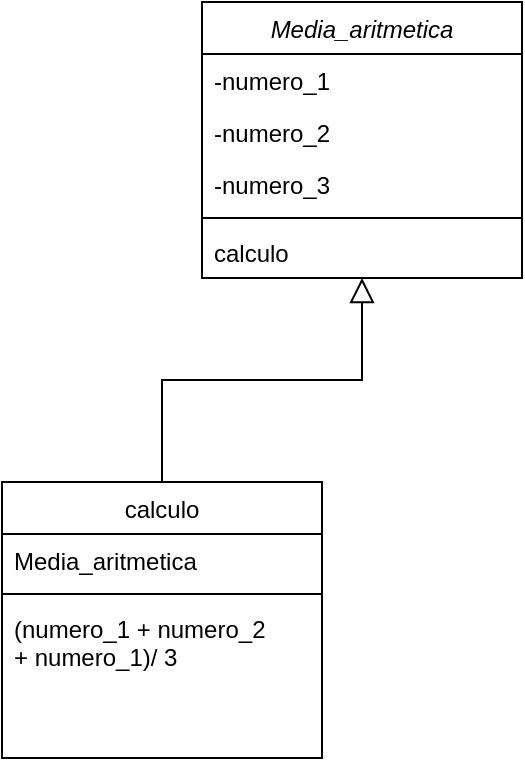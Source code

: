 <mxfile version="16.5.5" type="github" pages="2">
  <diagram id="C5RBs43oDa-KdzZeNtuy" name=".1">
    <mxGraphModel dx="741" dy="430" grid="1" gridSize="10" guides="1" tooltips="1" connect="1" arrows="1" fold="1" page="1" pageScale="1" pageWidth="827" pageHeight="1169" math="0" shadow="0">
      <root>
        <mxCell id="WIyWlLk6GJQsqaUBKTNV-0" />
        <mxCell id="WIyWlLk6GJQsqaUBKTNV-1" parent="WIyWlLk6GJQsqaUBKTNV-0" />
        <mxCell id="zkfFHV4jXpPFQw0GAbJ--0" value="Media_aritmetica" style="swimlane;fontStyle=2;align=center;verticalAlign=top;childLayout=stackLayout;horizontal=1;startSize=26;horizontalStack=0;resizeParent=1;resizeLast=0;collapsible=1;marginBottom=0;rounded=0;shadow=0;strokeWidth=1;" parent="WIyWlLk6GJQsqaUBKTNV-1" vertex="1">
          <mxGeometry x="220" y="120" width="160" height="138" as="geometry">
            <mxRectangle x="230" y="140" width="160" height="26" as="alternateBounds" />
          </mxGeometry>
        </mxCell>
        <mxCell id="zkfFHV4jXpPFQw0GAbJ--1" value="-numero_1" style="text;align=left;verticalAlign=top;spacingLeft=4;spacingRight=4;overflow=hidden;rotatable=0;points=[[0,0.5],[1,0.5]];portConstraint=eastwest;" parent="zkfFHV4jXpPFQw0GAbJ--0" vertex="1">
          <mxGeometry y="26" width="160" height="26" as="geometry" />
        </mxCell>
        <mxCell id="zkfFHV4jXpPFQw0GAbJ--2" value="-numero_2" style="text;align=left;verticalAlign=top;spacingLeft=4;spacingRight=4;overflow=hidden;rotatable=0;points=[[0,0.5],[1,0.5]];portConstraint=eastwest;rounded=0;shadow=0;html=0;" parent="zkfFHV4jXpPFQw0GAbJ--0" vertex="1">
          <mxGeometry y="52" width="160" height="26" as="geometry" />
        </mxCell>
        <mxCell id="zkfFHV4jXpPFQw0GAbJ--3" value="-numero_3" style="text;align=left;verticalAlign=top;spacingLeft=4;spacingRight=4;overflow=hidden;rotatable=0;points=[[0,0.5],[1,0.5]];portConstraint=eastwest;rounded=0;shadow=0;html=0;" parent="zkfFHV4jXpPFQw0GAbJ--0" vertex="1">
          <mxGeometry y="78" width="160" height="26" as="geometry" />
        </mxCell>
        <mxCell id="zkfFHV4jXpPFQw0GAbJ--4" value="" style="line;html=1;strokeWidth=1;align=left;verticalAlign=middle;spacingTop=-1;spacingLeft=3;spacingRight=3;rotatable=0;labelPosition=right;points=[];portConstraint=eastwest;" parent="zkfFHV4jXpPFQw0GAbJ--0" vertex="1">
          <mxGeometry y="104" width="160" height="8" as="geometry" />
        </mxCell>
        <mxCell id="zkfFHV4jXpPFQw0GAbJ--5" value="calculo" style="text;align=left;verticalAlign=top;spacingLeft=4;spacingRight=4;overflow=hidden;rotatable=0;points=[[0,0.5],[1,0.5]];portConstraint=eastwest;" parent="zkfFHV4jXpPFQw0GAbJ--0" vertex="1">
          <mxGeometry y="112" width="160" height="26" as="geometry" />
        </mxCell>
        <mxCell id="zkfFHV4jXpPFQw0GAbJ--6" value="calculo" style="swimlane;fontStyle=0;align=center;verticalAlign=top;childLayout=stackLayout;horizontal=1;startSize=26;horizontalStack=0;resizeParent=1;resizeLast=0;collapsible=1;marginBottom=0;rounded=0;shadow=0;strokeWidth=1;" parent="WIyWlLk6GJQsqaUBKTNV-1" vertex="1">
          <mxGeometry x="120" y="360" width="160" height="138" as="geometry">
            <mxRectangle x="130" y="380" width="160" height="26" as="alternateBounds" />
          </mxGeometry>
        </mxCell>
        <mxCell id="zkfFHV4jXpPFQw0GAbJ--7" value="Media_aritmetica" style="text;align=left;verticalAlign=top;spacingLeft=4;spacingRight=4;overflow=hidden;rotatable=0;points=[[0,0.5],[1,0.5]];portConstraint=eastwest;" parent="zkfFHV4jXpPFQw0GAbJ--6" vertex="1">
          <mxGeometry y="26" width="160" height="26" as="geometry" />
        </mxCell>
        <mxCell id="zkfFHV4jXpPFQw0GAbJ--9" value="" style="line;html=1;strokeWidth=1;align=left;verticalAlign=middle;spacingTop=-1;spacingLeft=3;spacingRight=3;rotatable=0;labelPosition=right;points=[];portConstraint=eastwest;" parent="zkfFHV4jXpPFQw0GAbJ--6" vertex="1">
          <mxGeometry y="52" width="160" height="8" as="geometry" />
        </mxCell>
        <mxCell id="zkfFHV4jXpPFQw0GAbJ--10" value="(numero_1 + numero_2 &#xa;+ numero_1)/ 3" style="text;align=left;verticalAlign=top;spacingLeft=4;spacingRight=4;overflow=hidden;rotatable=0;points=[[0,0.5],[1,0.5]];portConstraint=eastwest;fontStyle=0" parent="zkfFHV4jXpPFQw0GAbJ--6" vertex="1">
          <mxGeometry y="60" width="160" height="60" as="geometry" />
        </mxCell>
        <mxCell id="zkfFHV4jXpPFQw0GAbJ--12" value="" style="endArrow=block;endSize=10;endFill=0;shadow=0;strokeWidth=1;rounded=0;edgeStyle=elbowEdgeStyle;elbow=vertical;" parent="WIyWlLk6GJQsqaUBKTNV-1" source="zkfFHV4jXpPFQw0GAbJ--6" target="zkfFHV4jXpPFQw0GAbJ--0" edge="1">
          <mxGeometry width="160" relative="1" as="geometry">
            <mxPoint x="200" y="203" as="sourcePoint" />
            <mxPoint x="200" y="203" as="targetPoint" />
          </mxGeometry>
        </mxCell>
      </root>
    </mxGraphModel>
  </diagram>
  <diagram id="d4hKztCt6PLHWVlzwRBX" name=".2">
    <mxGraphModel dx="741" dy="430" grid="1" gridSize="10" guides="1" tooltips="1" connect="1" arrows="1" fold="1" page="1" pageScale="1" pageWidth="827" pageHeight="1169" math="0" shadow="0">
      <root>
        <mxCell id="mV9UE2DLSKL5RIAJacG4-0" />
        <mxCell id="mV9UE2DLSKL5RIAJacG4-1" parent="mV9UE2DLSKL5RIAJacG4-0" />
        <mxCell id="VYXddcWdZI4rwUFH6M-A-4" value="Media_ponderada" style="swimlane;fontStyle=1;align=center;verticalAlign=top;childLayout=stackLayout;horizontal=1;startSize=26;horizontalStack=0;resizeParent=1;resizeParentMax=0;resizeLast=0;collapsible=1;marginBottom=0;" vertex="1" parent="mV9UE2DLSKL5RIAJacG4-1">
          <mxGeometry x="330" y="180" width="160" height="214" as="geometry" />
        </mxCell>
        <mxCell id="VYXddcWdZI4rwUFH6M-A-5" value="-numero_1&#xa;-numero_2&#xa;-numero_3&#xa;&#xa;-coeficiente_ponderacion1&#xa;-coeficiente_ponderacion2&#xa;&#xa;-coeficiente_ponderacion3&#xa;" style="text;strokeColor=none;fillColor=none;align=left;verticalAlign=top;spacingLeft=4;spacingRight=4;overflow=hidden;rotatable=0;points=[[0,0.5],[1,0.5]];portConstraint=eastwest;" vertex="1" parent="VYXddcWdZI4rwUFH6M-A-4">
          <mxGeometry y="26" width="160" height="134" as="geometry" />
        </mxCell>
        <mxCell id="VYXddcWdZI4rwUFH6M-A-6" value="" style="line;strokeWidth=1;fillColor=none;align=left;verticalAlign=middle;spacingTop=-1;spacingLeft=3;spacingRight=3;rotatable=0;labelPosition=right;points=[];portConstraint=eastwest;" vertex="1" parent="VYXddcWdZI4rwUFH6M-A-4">
          <mxGeometry y="160" width="160" height="8" as="geometry" />
        </mxCell>
        <mxCell id="VYXddcWdZI4rwUFH6M-A-7" value="Calcular" style="text;strokeColor=none;fillColor=none;align=left;verticalAlign=top;spacingLeft=4;spacingRight=4;overflow=hidden;rotatable=0;points=[[0,0.5],[1,0.5]];portConstraint=eastwest;" vertex="1" parent="VYXddcWdZI4rwUFH6M-A-4">
          <mxGeometry y="168" width="160" height="46" as="geometry" />
        </mxCell>
        <mxCell id="VYXddcWdZI4rwUFH6M-A-9" value="" style="endArrow=classic;html=1;rounded=0;" edge="1" parent="mV9UE2DLSKL5RIAJacG4-1">
          <mxGeometry width="50" height="50" relative="1" as="geometry">
            <mxPoint x="414" y="444" as="sourcePoint" />
            <mxPoint x="414" y="394" as="targetPoint" />
          </mxGeometry>
        </mxCell>
        <mxCell id="VYXddcWdZI4rwUFH6M-A-10" value="" style="endArrow=none;html=1;rounded=0;" edge="1" parent="mV9UE2DLSKL5RIAJacG4-1">
          <mxGeometry width="50" height="50" relative="1" as="geometry">
            <mxPoint x="320" y="444" as="sourcePoint" />
            <mxPoint x="414" y="444" as="targetPoint" />
          </mxGeometry>
        </mxCell>
        <mxCell id="VYXddcWdZI4rwUFH6M-A-11" value="" style="endArrow=none;html=1;rounded=0;" edge="1" parent="mV9UE2DLSKL5RIAJacG4-1">
          <mxGeometry width="50" height="50" relative="1" as="geometry">
            <mxPoint x="320" y="493" as="sourcePoint" />
            <mxPoint x="320" y="443" as="targetPoint" />
          </mxGeometry>
        </mxCell>
        <mxCell id="VYXddcWdZI4rwUFH6M-A-12" value="Calcular" style="swimlane;fontStyle=1;align=center;verticalAlign=top;childLayout=stackLayout;horizontal=1;startSize=26;horizontalStack=0;resizeParent=1;resizeParentMax=0;resizeLast=0;collapsible=1;marginBottom=0;" vertex="1" parent="mV9UE2DLSKL5RIAJacG4-1">
          <mxGeometry x="240" y="490" width="350" height="170" as="geometry" />
        </mxCell>
        <mxCell id="VYXddcWdZI4rwUFH6M-A-13" value="Media_ponderada" style="text;strokeColor=none;fillColor=none;align=left;verticalAlign=top;spacingLeft=4;spacingRight=4;overflow=hidden;rotatable=0;points=[[0,0.5],[1,0.5]];portConstraint=eastwest;" vertex="1" parent="VYXddcWdZI4rwUFH6M-A-12">
          <mxGeometry y="26" width="350" height="26" as="geometry" />
        </mxCell>
        <mxCell id="VYXddcWdZI4rwUFH6M-A-14" value="" style="line;strokeWidth=1;fillColor=none;align=left;verticalAlign=middle;spacingTop=-1;spacingLeft=3;spacingRight=3;rotatable=0;labelPosition=right;points=[];portConstraint=eastwest;" vertex="1" parent="VYXddcWdZI4rwUFH6M-A-12">
          <mxGeometry y="52" width="350" height="8" as="geometry" />
        </mxCell>
        <mxCell id="VYXddcWdZI4rwUFH6M-A-15" value="(numero_1 coeficiente_ponderacion1 + &#xa;numero_2   coeficiente_ponderacion2 + &#xa;numero_3 coeficiente_ponderacion3) / 3" style="text;strokeColor=none;fillColor=none;align=left;verticalAlign=top;spacingLeft=4;spacingRight=4;overflow=hidden;rotatable=0;points=[[0,0.5],[1,0.5]];portConstraint=eastwest;" vertex="1" parent="VYXddcWdZI4rwUFH6M-A-12">
          <mxGeometry y="60" width="350" height="110" as="geometry" />
        </mxCell>
      </root>
    </mxGraphModel>
  </diagram>
</mxfile>
